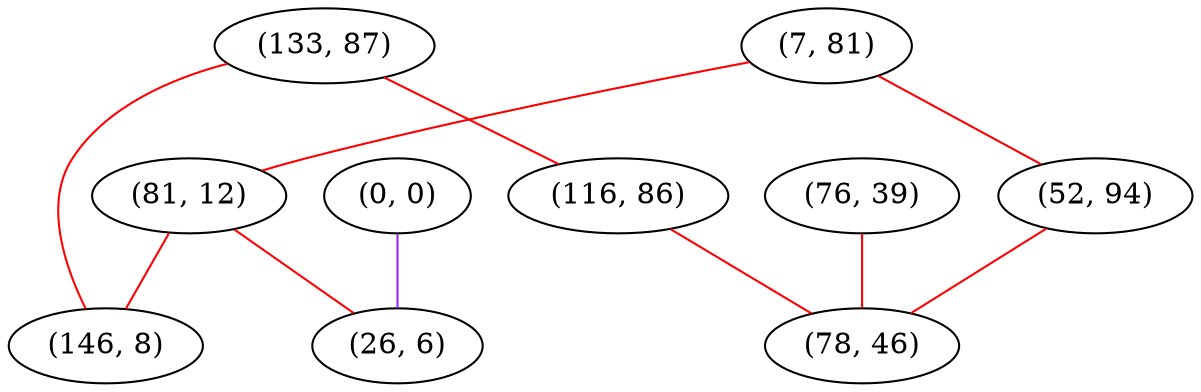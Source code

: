 graph "" {
"(133, 87)";
"(116, 86)";
"(76, 39)";
"(7, 81)";
"(52, 94)";
"(0, 0)";
"(81, 12)";
"(78, 46)";
"(146, 8)";
"(26, 6)";
"(133, 87)" -- "(146, 8)"  [color=red, key=0, weight=1];
"(133, 87)" -- "(116, 86)"  [color=red, key=0, weight=1];
"(116, 86)" -- "(78, 46)"  [color=red, key=0, weight=1];
"(76, 39)" -- "(78, 46)"  [color=red, key=0, weight=1];
"(7, 81)" -- "(52, 94)"  [color=red, key=0, weight=1];
"(7, 81)" -- "(81, 12)"  [color=red, key=0, weight=1];
"(52, 94)" -- "(78, 46)"  [color=red, key=0, weight=1];
"(0, 0)" -- "(26, 6)"  [color=purple, key=0, weight=4];
"(81, 12)" -- "(146, 8)"  [color=red, key=0, weight=1];
"(81, 12)" -- "(26, 6)"  [color=red, key=0, weight=1];
}
